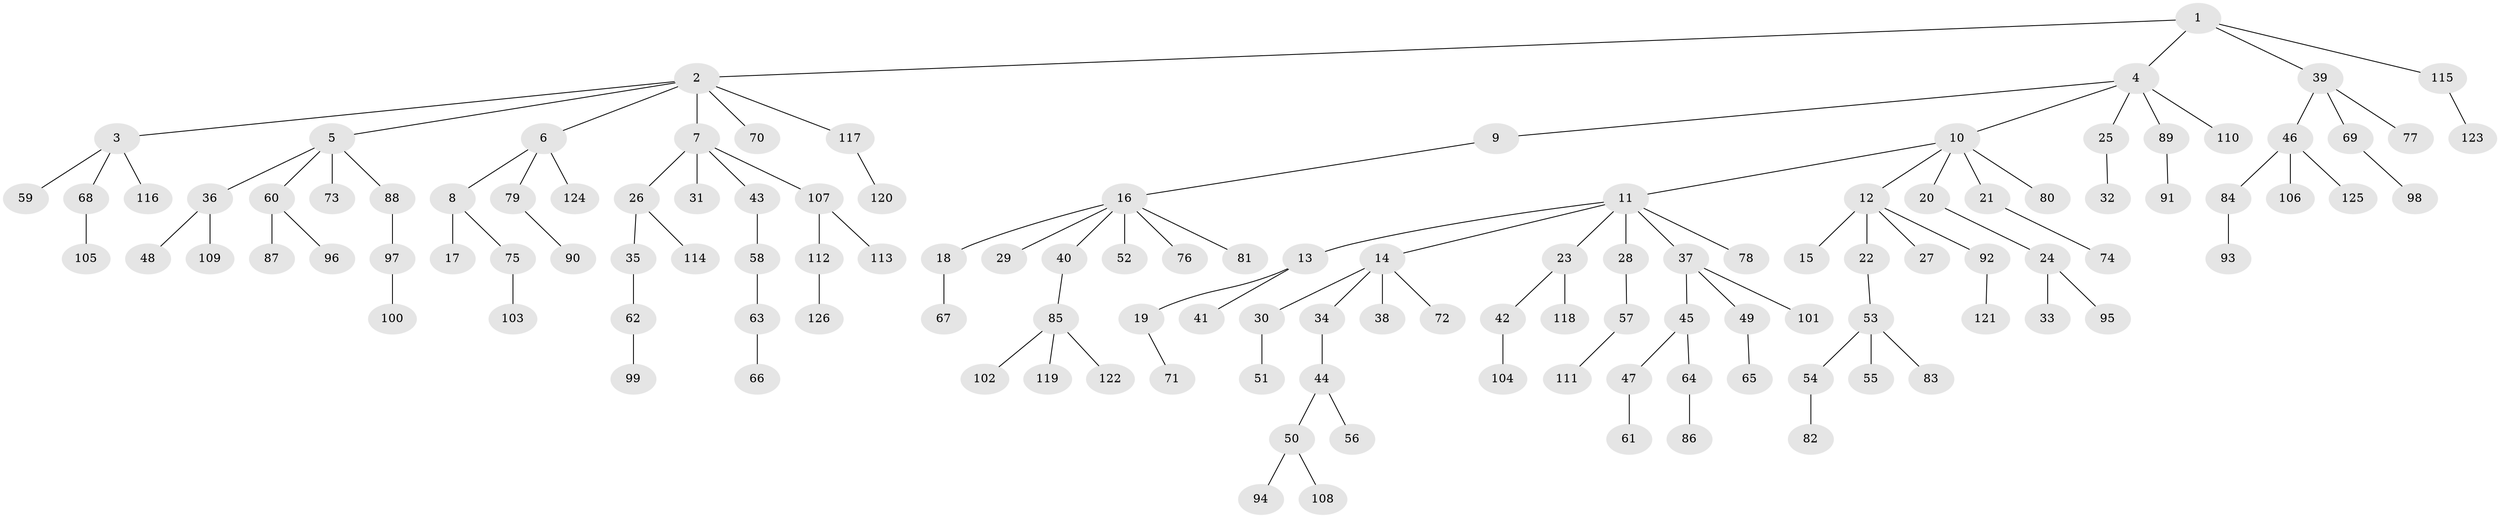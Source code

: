 // coarse degree distribution, {1: 0.746031746031746, 4: 0.047619047619047616, 2: 0.14285714285714285, 5: 0.031746031746031744, 13: 0.015873015873015872, 24: 0.015873015873015872}
// Generated by graph-tools (version 1.1) at 2025/56/03/04/25 21:56:31]
// undirected, 126 vertices, 125 edges
graph export_dot {
graph [start="1"]
  node [color=gray90,style=filled];
  1;
  2;
  3;
  4;
  5;
  6;
  7;
  8;
  9;
  10;
  11;
  12;
  13;
  14;
  15;
  16;
  17;
  18;
  19;
  20;
  21;
  22;
  23;
  24;
  25;
  26;
  27;
  28;
  29;
  30;
  31;
  32;
  33;
  34;
  35;
  36;
  37;
  38;
  39;
  40;
  41;
  42;
  43;
  44;
  45;
  46;
  47;
  48;
  49;
  50;
  51;
  52;
  53;
  54;
  55;
  56;
  57;
  58;
  59;
  60;
  61;
  62;
  63;
  64;
  65;
  66;
  67;
  68;
  69;
  70;
  71;
  72;
  73;
  74;
  75;
  76;
  77;
  78;
  79;
  80;
  81;
  82;
  83;
  84;
  85;
  86;
  87;
  88;
  89;
  90;
  91;
  92;
  93;
  94;
  95;
  96;
  97;
  98;
  99;
  100;
  101;
  102;
  103;
  104;
  105;
  106;
  107;
  108;
  109;
  110;
  111;
  112;
  113;
  114;
  115;
  116;
  117;
  118;
  119;
  120;
  121;
  122;
  123;
  124;
  125;
  126;
  1 -- 2;
  1 -- 4;
  1 -- 39;
  1 -- 115;
  2 -- 3;
  2 -- 5;
  2 -- 6;
  2 -- 7;
  2 -- 70;
  2 -- 117;
  3 -- 59;
  3 -- 68;
  3 -- 116;
  4 -- 9;
  4 -- 10;
  4 -- 25;
  4 -- 89;
  4 -- 110;
  5 -- 36;
  5 -- 60;
  5 -- 73;
  5 -- 88;
  6 -- 8;
  6 -- 79;
  6 -- 124;
  7 -- 26;
  7 -- 31;
  7 -- 43;
  7 -- 107;
  8 -- 17;
  8 -- 75;
  9 -- 16;
  10 -- 11;
  10 -- 12;
  10 -- 20;
  10 -- 21;
  10 -- 80;
  11 -- 13;
  11 -- 14;
  11 -- 23;
  11 -- 28;
  11 -- 37;
  11 -- 78;
  12 -- 15;
  12 -- 22;
  12 -- 27;
  12 -- 92;
  13 -- 19;
  13 -- 41;
  14 -- 30;
  14 -- 34;
  14 -- 38;
  14 -- 72;
  16 -- 18;
  16 -- 29;
  16 -- 40;
  16 -- 52;
  16 -- 76;
  16 -- 81;
  18 -- 67;
  19 -- 71;
  20 -- 24;
  21 -- 74;
  22 -- 53;
  23 -- 42;
  23 -- 118;
  24 -- 33;
  24 -- 95;
  25 -- 32;
  26 -- 35;
  26 -- 114;
  28 -- 57;
  30 -- 51;
  34 -- 44;
  35 -- 62;
  36 -- 48;
  36 -- 109;
  37 -- 45;
  37 -- 49;
  37 -- 101;
  39 -- 46;
  39 -- 69;
  39 -- 77;
  40 -- 85;
  42 -- 104;
  43 -- 58;
  44 -- 50;
  44 -- 56;
  45 -- 47;
  45 -- 64;
  46 -- 84;
  46 -- 106;
  46 -- 125;
  47 -- 61;
  49 -- 65;
  50 -- 94;
  50 -- 108;
  53 -- 54;
  53 -- 55;
  53 -- 83;
  54 -- 82;
  57 -- 111;
  58 -- 63;
  60 -- 87;
  60 -- 96;
  62 -- 99;
  63 -- 66;
  64 -- 86;
  68 -- 105;
  69 -- 98;
  75 -- 103;
  79 -- 90;
  84 -- 93;
  85 -- 102;
  85 -- 119;
  85 -- 122;
  88 -- 97;
  89 -- 91;
  92 -- 121;
  97 -- 100;
  107 -- 112;
  107 -- 113;
  112 -- 126;
  115 -- 123;
  117 -- 120;
}
